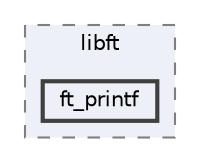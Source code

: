 digraph "lib/libft/ft_printf"
{
 // LATEX_PDF_SIZE
  bgcolor="transparent";
  edge [fontname=Helvetica,fontsize=10,labelfontname=Helvetica,labelfontsize=10];
  node [fontname=Helvetica,fontsize=10,shape=box,height=0.2,width=0.4];
  compound=true
  subgraph clusterdir_c9da52723279fdd7d12e00356892e9e5 {
    graph [ bgcolor="#edf0f7", pencolor="grey50", label="libft", fontname=Helvetica,fontsize=10 style="filled,dashed", URL="dir_c9da52723279fdd7d12e00356892e9e5.html",tooltip=""]
  dir_a821af3dff78fed06d6d96cbaddfbd64 [label="ft_printf", fillcolor="#edf0f7", color="grey25", style="filled,bold", URL="dir_a821af3dff78fed06d6d96cbaddfbd64.html",tooltip=""];
  }
}
